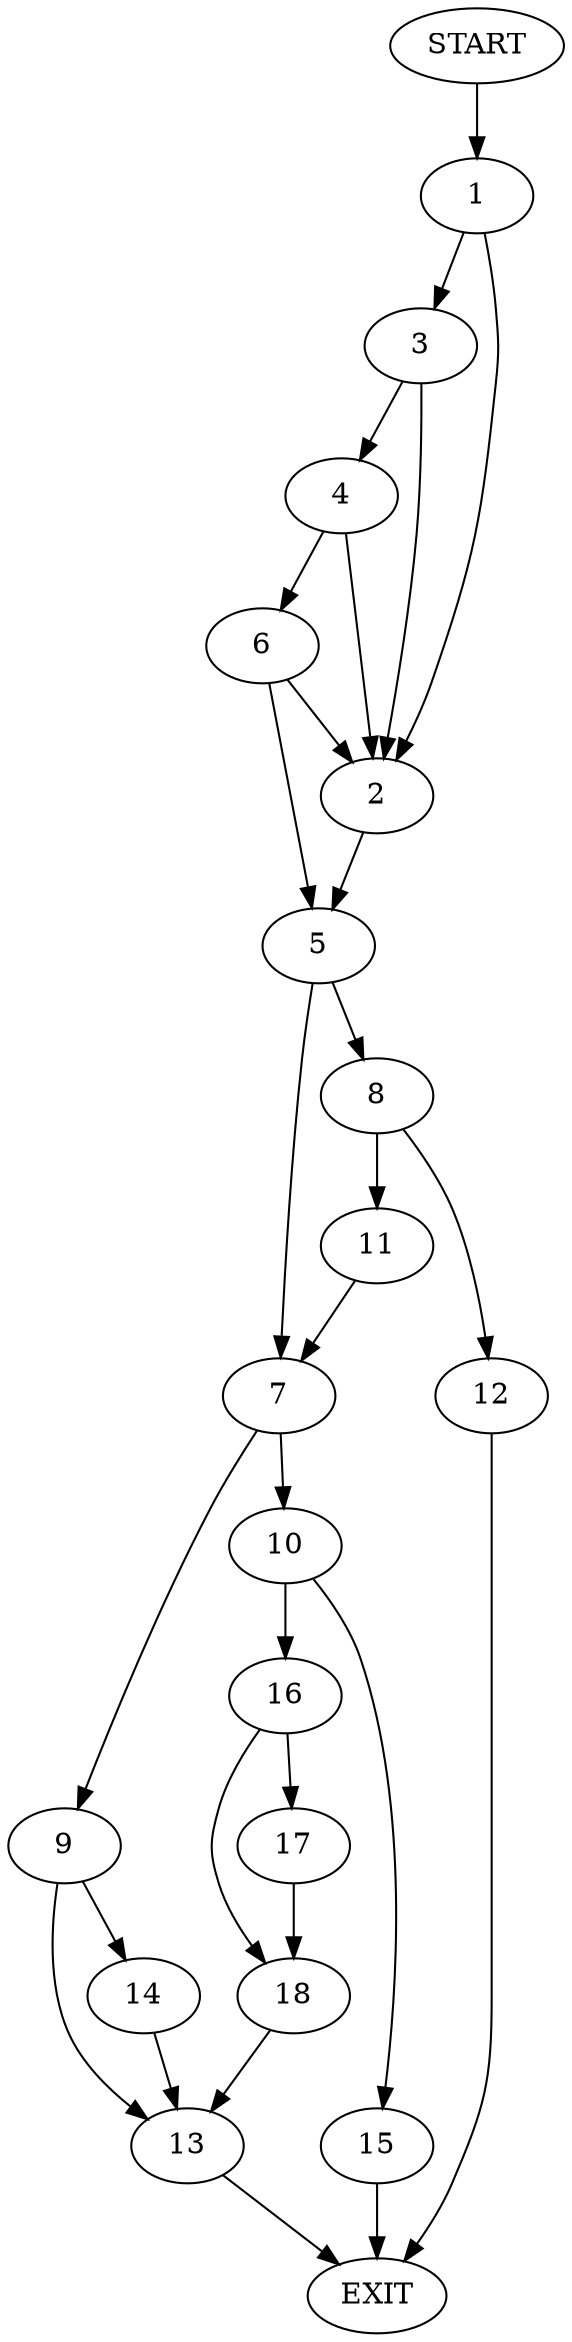 digraph {
0 [label="START"]
19 [label="EXIT"]
0 -> 1
1 -> 2
1 -> 3
3 -> 4
3 -> 2
2 -> 5
4 -> 2
4 -> 6
6 -> 5
6 -> 2
5 -> 7
5 -> 8
7 -> 9
7 -> 10
8 -> 11
8 -> 12
11 -> 7
12 -> 19
9 -> 13
9 -> 14
10 -> 15
10 -> 16
15 -> 19
16 -> 17
16 -> 18
17 -> 18
18 -> 13
13 -> 19
14 -> 13
}
